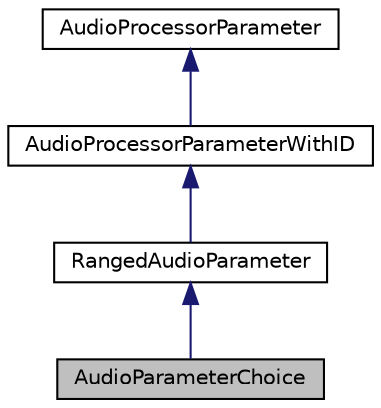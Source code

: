 digraph "AudioParameterChoice"
{
  bgcolor="transparent";
  edge [fontname="Helvetica",fontsize="10",labelfontname="Helvetica",labelfontsize="10"];
  node [fontname="Helvetica",fontsize="10",shape=record];
  Node0 [label="AudioParameterChoice",height=0.2,width=0.4,color="black", fillcolor="grey75", style="filled", fontcolor="black"];
  Node1 -> Node0 [dir="back",color="midnightblue",fontsize="10",style="solid",fontname="Helvetica"];
  Node1 [label="RangedAudioParameter",height=0.2,width=0.4,color="black",URL="$classRangedAudioParameter.html",tooltip="This abstract base class is used by some AudioProcessorParameter helper classes. "];
  Node2 -> Node1 [dir="back",color="midnightblue",fontsize="10",style="solid",fontname="Helvetica"];
  Node2 [label="AudioProcessorParameterWithID",height=0.2,width=0.4,color="black",URL="$classAudioProcessorParameterWithID.html",tooltip="This abstract base class is used by some AudioProcessorParameter helper classes. "];
  Node3 -> Node2 [dir="back",color="midnightblue",fontsize="10",style="solid",fontname="Helvetica"];
  Node3 [label="AudioProcessorParameter",height=0.2,width=0.4,color="black",URL="$classAudioProcessorParameter.html",tooltip="An abstract base class for parameter objects that can be added to an AudioProcessor. "];
}
